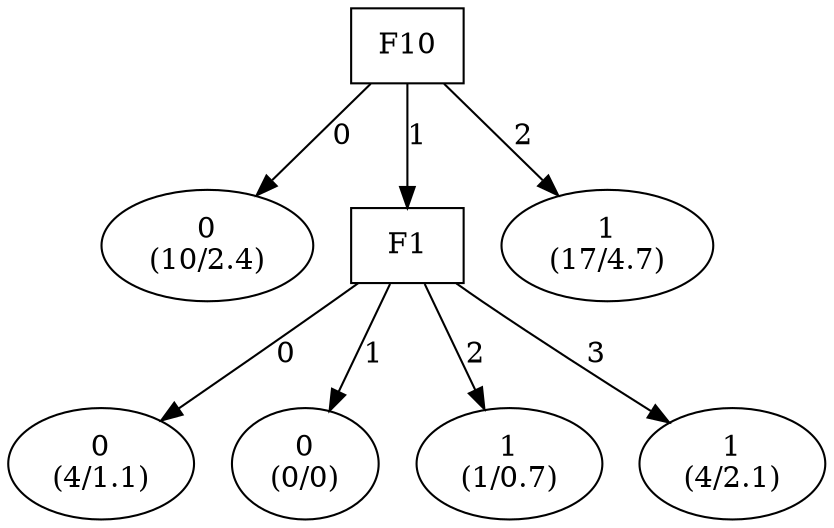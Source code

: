 digraph YaDT {
n0 [ shape=box, label="F10\n"]
n0 -> n1 [label="0"]
n1 [ shape=ellipse, label="0\n(10/2.4)"]
n0 -> n2 [label="1"]
n2 [ shape=box, label="F1\n"]
n2 -> n3 [label="0"]
n3 [ shape=ellipse, label="0\n(4/1.1)"]
n2 -> n4 [label="1"]
n4 [ shape=ellipse, label="0\n(0/0)"]
n2 -> n5 [label="2"]
n5 [ shape=ellipse, label="1\n(1/0.7)"]
n2 -> n6 [label="3"]
n6 [ shape=ellipse, label="1\n(4/2.1)"]
n0 -> n8 [label="2"]
n8 [ shape=ellipse, label="1\n(17/4.7)"]
}
